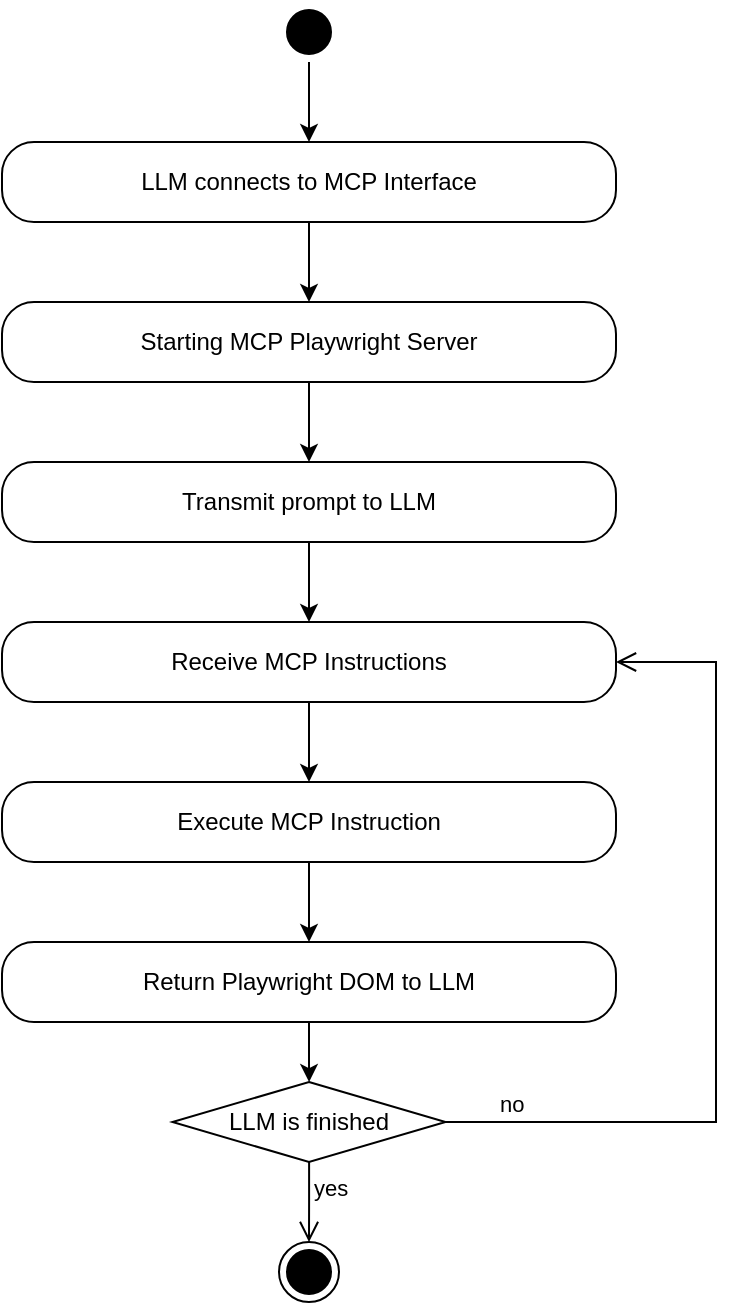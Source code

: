 <mxfile version="28.2.0">
  <diagram name="Page-1" id="mfRp2JfwQVPLF7MNsXcm">
    <mxGraphModel dx="882" dy="760" grid="1" gridSize="10" guides="1" tooltips="1" connect="1" arrows="1" fold="1" page="1" pageScale="1" pageWidth="850" pageHeight="1100" math="0" shadow="0">
      <root>
        <mxCell id="0" />
        <mxCell id="1" parent="0" />
        <mxCell id="ZWAMG0P6H3zZKY8pgr_Y-5" style="edgeStyle=orthogonalEdgeStyle;rounded=0;orthogonalLoop=1;jettySize=auto;html=1;" edge="1" parent="1" source="ZWAMG0P6H3zZKY8pgr_Y-1" target="ZWAMG0P6H3zZKY8pgr_Y-3">
          <mxGeometry relative="1" as="geometry">
            <Array as="points" />
          </mxGeometry>
        </mxCell>
        <mxCell id="ZWAMG0P6H3zZKY8pgr_Y-1" value="" style="ellipse;html=1;shape=startState;fillColor=light-dark(#000000,#000000);strokeColor=light-dark(#000000,#000000);" vertex="1" parent="1">
          <mxGeometry x="411.5" y="70" width="30" height="30" as="geometry" />
        </mxCell>
        <mxCell id="ZWAMG0P6H3zZKY8pgr_Y-7" style="edgeStyle=orthogonalEdgeStyle;rounded=0;orthogonalLoop=1;jettySize=auto;html=1;" edge="1" parent="1" source="ZWAMG0P6H3zZKY8pgr_Y-3" target="ZWAMG0P6H3zZKY8pgr_Y-6">
          <mxGeometry relative="1" as="geometry" />
        </mxCell>
        <mxCell id="ZWAMG0P6H3zZKY8pgr_Y-3" value="&lt;div&gt;LLM connects to MCP Interface&lt;/div&gt;" style="rounded=1;whiteSpace=wrap;html=1;arcSize=40;fontColor=#000000;fillColor=default;strokeColor=light-dark(#000000,#000000);fillStyle=auto;" vertex="1" parent="1">
          <mxGeometry x="273" y="140" width="307" height="40" as="geometry" />
        </mxCell>
        <mxCell id="ZWAMG0P6H3zZKY8pgr_Y-25" style="edgeStyle=orthogonalEdgeStyle;rounded=0;orthogonalLoop=1;jettySize=auto;html=1;" edge="1" parent="1" source="ZWAMG0P6H3zZKY8pgr_Y-6" target="ZWAMG0P6H3zZKY8pgr_Y-23">
          <mxGeometry relative="1" as="geometry" />
        </mxCell>
        <mxCell id="ZWAMG0P6H3zZKY8pgr_Y-6" value="Starting MCP Playwright Server" style="rounded=1;whiteSpace=wrap;html=1;arcSize=40;fontColor=#000000;fillColor=default;strokeColor=light-dark(#000000,#000000);fillStyle=auto;" vertex="1" parent="1">
          <mxGeometry x="273" y="220" width="307" height="40" as="geometry" />
        </mxCell>
        <mxCell id="ZWAMG0P6H3zZKY8pgr_Y-20" value="" style="ellipse;html=1;shape=endState;fillColor=#000000;strokeColor=light-dark(#000000,#000000);" vertex="1" parent="1">
          <mxGeometry x="411.5" y="690" width="30" height="30" as="geometry" />
        </mxCell>
        <mxCell id="ZWAMG0P6H3zZKY8pgr_Y-22" style="edgeStyle=orthogonalEdgeStyle;rounded=0;orthogonalLoop=1;jettySize=auto;html=1;" edge="1" parent="1" source="ZWAMG0P6H3zZKY8pgr_Y-23" target="ZWAMG0P6H3zZKY8pgr_Y-24">
          <mxGeometry relative="1" as="geometry" />
        </mxCell>
        <mxCell id="ZWAMG0P6H3zZKY8pgr_Y-23" value="&lt;div&gt;Transmit prompt to LLM&lt;/div&gt;" style="rounded=1;whiteSpace=wrap;html=1;arcSize=40;fontColor=#000000;fillColor=default;strokeColor=light-dark(#000000,#000000);fillStyle=auto;" vertex="1" parent="1">
          <mxGeometry x="273" y="300" width="307" height="40" as="geometry" />
        </mxCell>
        <mxCell id="ZWAMG0P6H3zZKY8pgr_Y-29" style="edgeStyle=orthogonalEdgeStyle;rounded=0;orthogonalLoop=1;jettySize=auto;html=1;" edge="1" parent="1" source="ZWAMG0P6H3zZKY8pgr_Y-24" target="ZWAMG0P6H3zZKY8pgr_Y-27">
          <mxGeometry relative="1" as="geometry" />
        </mxCell>
        <mxCell id="ZWAMG0P6H3zZKY8pgr_Y-24" value="Receive MCP Instructions" style="rounded=1;whiteSpace=wrap;html=1;arcSize=40;fontColor=#000000;fillColor=default;strokeColor=light-dark(#000000,#000000);fillStyle=auto;" vertex="1" parent="1">
          <mxGeometry x="273" y="380" width="307" height="40" as="geometry" />
        </mxCell>
        <mxCell id="ZWAMG0P6H3zZKY8pgr_Y-26" style="edgeStyle=orthogonalEdgeStyle;rounded=0;orthogonalLoop=1;jettySize=auto;html=1;" edge="1" parent="1" source="ZWAMG0P6H3zZKY8pgr_Y-27" target="ZWAMG0P6H3zZKY8pgr_Y-28">
          <mxGeometry relative="1" as="geometry" />
        </mxCell>
        <mxCell id="ZWAMG0P6H3zZKY8pgr_Y-27" value="Execute MCP Instruction" style="rounded=1;whiteSpace=wrap;html=1;arcSize=40;fontColor=#000000;fillColor=default;strokeColor=light-dark(#000000,#000000);fillStyle=auto;" vertex="1" parent="1">
          <mxGeometry x="273" y="460" width="307" height="40" as="geometry" />
        </mxCell>
        <mxCell id="ZWAMG0P6H3zZKY8pgr_Y-35" style="edgeStyle=orthogonalEdgeStyle;rounded=0;orthogonalLoop=1;jettySize=auto;html=1;" edge="1" parent="1" source="ZWAMG0P6H3zZKY8pgr_Y-28" target="ZWAMG0P6H3zZKY8pgr_Y-32">
          <mxGeometry relative="1" as="geometry" />
        </mxCell>
        <mxCell id="ZWAMG0P6H3zZKY8pgr_Y-28" value="Return Playwright DOM to LLM" style="rounded=1;whiteSpace=wrap;html=1;arcSize=40;fontColor=#000000;fillColor=default;strokeColor=light-dark(#000000,#000000);fillStyle=auto;" vertex="1" parent="1">
          <mxGeometry x="273" y="540" width="307" height="40" as="geometry" />
        </mxCell>
        <mxCell id="ZWAMG0P6H3zZKY8pgr_Y-32" value="LLM is finished" style="rhombus;whiteSpace=wrap;html=1;fontColor=#000000;fillColor=#FFFFFF;strokeColor=light-dark(#000000,#000000);" vertex="1" parent="1">
          <mxGeometry x="358.25" y="610" width="136.5" height="40" as="geometry" />
        </mxCell>
        <mxCell id="ZWAMG0P6H3zZKY8pgr_Y-33" value="no" style="edgeStyle=orthogonalEdgeStyle;html=1;align=left;verticalAlign=bottom;endArrow=open;endSize=8;strokeColor=light-dark(#000000,#000000);rounded=0;entryX=1;entryY=0.5;entryDx=0;entryDy=0;exitX=1;exitY=0.5;exitDx=0;exitDy=0;" edge="1" source="ZWAMG0P6H3zZKY8pgr_Y-32" parent="1" target="ZWAMG0P6H3zZKY8pgr_Y-24">
          <mxGeometry x="-0.878" relative="1" as="geometry">
            <mxPoint x="560" y="630" as="targetPoint" />
            <Array as="points">
              <mxPoint x="630" y="630" />
              <mxPoint x="630" y="400" />
            </Array>
            <mxPoint as="offset" />
          </mxGeometry>
        </mxCell>
        <mxCell id="ZWAMG0P6H3zZKY8pgr_Y-34" value="yes" style="edgeStyle=orthogonalEdgeStyle;html=1;align=left;verticalAlign=top;endArrow=open;endSize=8;strokeColor=light-dark(#000000,#000000);rounded=0;entryX=0.5;entryY=0;entryDx=0;entryDy=0;" edge="1" source="ZWAMG0P6H3zZKY8pgr_Y-32" parent="1" target="ZWAMG0P6H3zZKY8pgr_Y-20">
          <mxGeometry x="-1" relative="1" as="geometry">
            <mxPoint x="427" y="710" as="targetPoint" />
          </mxGeometry>
        </mxCell>
      </root>
    </mxGraphModel>
  </diagram>
</mxfile>
